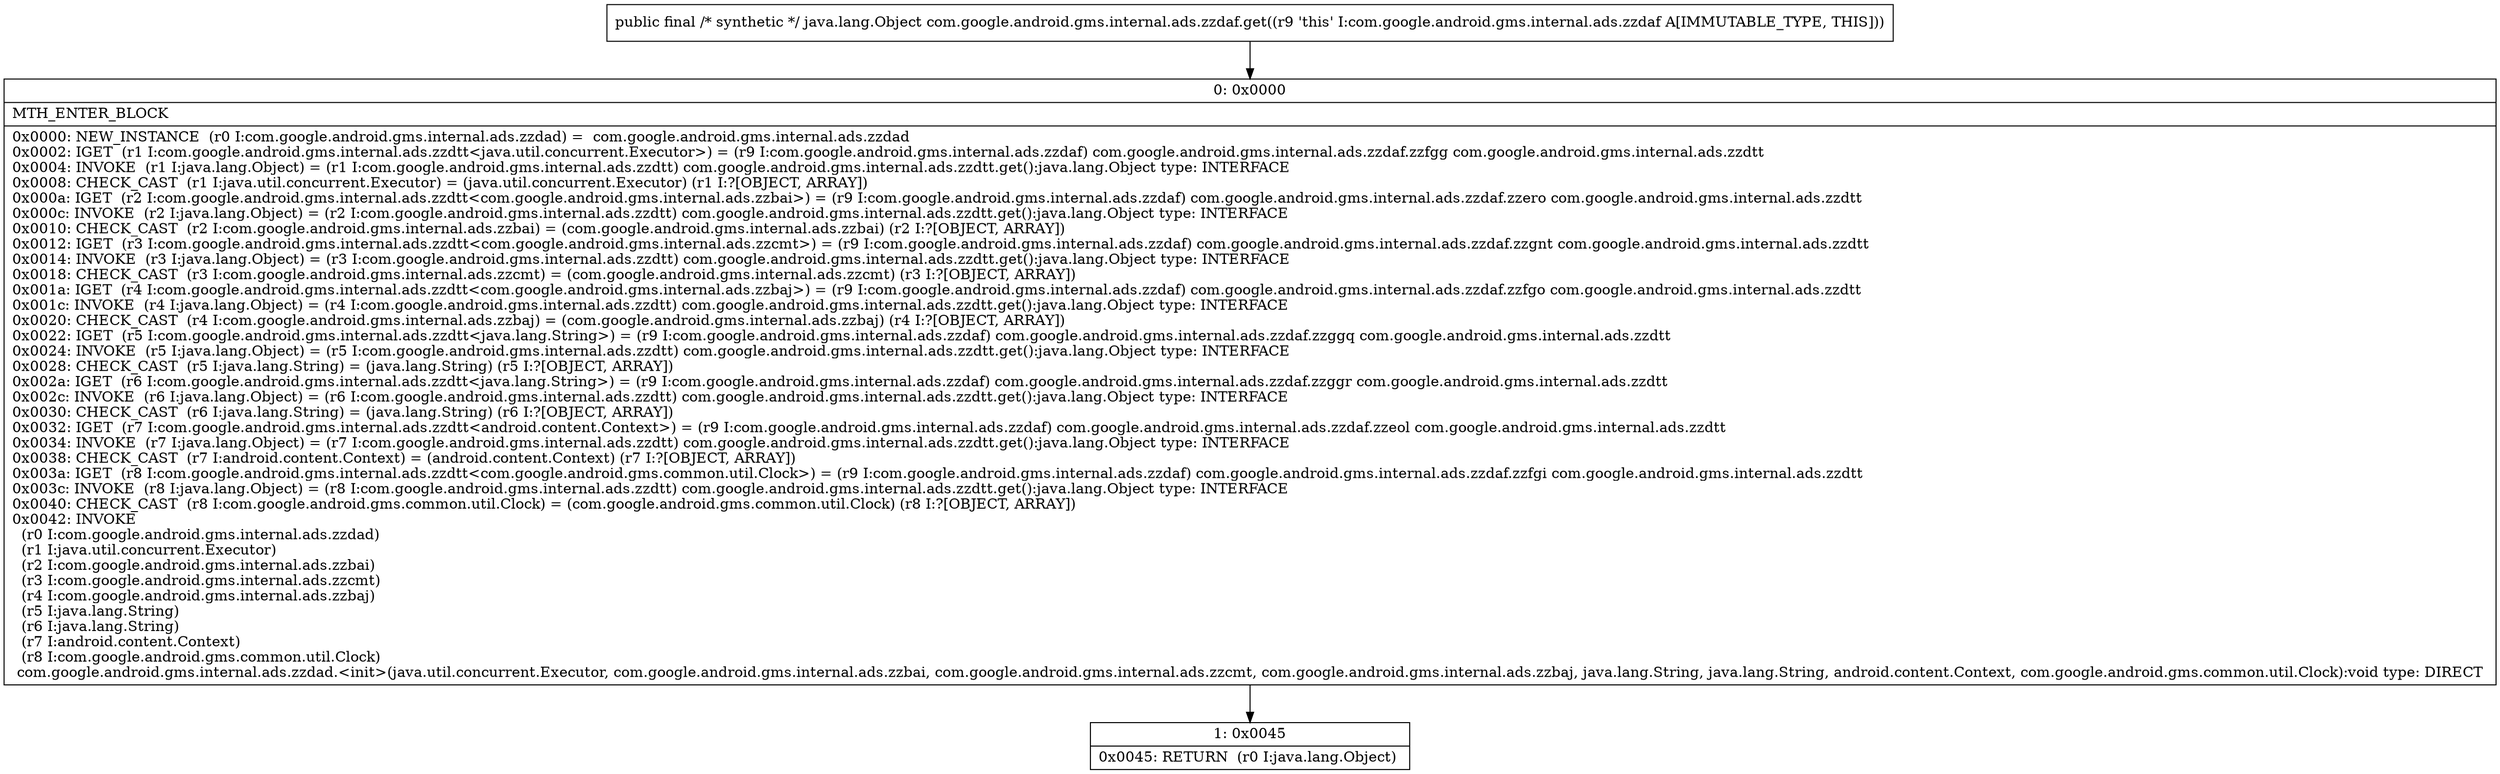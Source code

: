 digraph "CFG forcom.google.android.gms.internal.ads.zzdaf.get()Ljava\/lang\/Object;" {
Node_0 [shape=record,label="{0\:\ 0x0000|MTH_ENTER_BLOCK\l|0x0000: NEW_INSTANCE  (r0 I:com.google.android.gms.internal.ads.zzdad) =  com.google.android.gms.internal.ads.zzdad \l0x0002: IGET  (r1 I:com.google.android.gms.internal.ads.zzdtt\<java.util.concurrent.Executor\>) = (r9 I:com.google.android.gms.internal.ads.zzdaf) com.google.android.gms.internal.ads.zzdaf.zzfgg com.google.android.gms.internal.ads.zzdtt \l0x0004: INVOKE  (r1 I:java.lang.Object) = (r1 I:com.google.android.gms.internal.ads.zzdtt) com.google.android.gms.internal.ads.zzdtt.get():java.lang.Object type: INTERFACE \l0x0008: CHECK_CAST  (r1 I:java.util.concurrent.Executor) = (java.util.concurrent.Executor) (r1 I:?[OBJECT, ARRAY]) \l0x000a: IGET  (r2 I:com.google.android.gms.internal.ads.zzdtt\<com.google.android.gms.internal.ads.zzbai\>) = (r9 I:com.google.android.gms.internal.ads.zzdaf) com.google.android.gms.internal.ads.zzdaf.zzero com.google.android.gms.internal.ads.zzdtt \l0x000c: INVOKE  (r2 I:java.lang.Object) = (r2 I:com.google.android.gms.internal.ads.zzdtt) com.google.android.gms.internal.ads.zzdtt.get():java.lang.Object type: INTERFACE \l0x0010: CHECK_CAST  (r2 I:com.google.android.gms.internal.ads.zzbai) = (com.google.android.gms.internal.ads.zzbai) (r2 I:?[OBJECT, ARRAY]) \l0x0012: IGET  (r3 I:com.google.android.gms.internal.ads.zzdtt\<com.google.android.gms.internal.ads.zzcmt\>) = (r9 I:com.google.android.gms.internal.ads.zzdaf) com.google.android.gms.internal.ads.zzdaf.zzgnt com.google.android.gms.internal.ads.zzdtt \l0x0014: INVOKE  (r3 I:java.lang.Object) = (r3 I:com.google.android.gms.internal.ads.zzdtt) com.google.android.gms.internal.ads.zzdtt.get():java.lang.Object type: INTERFACE \l0x0018: CHECK_CAST  (r3 I:com.google.android.gms.internal.ads.zzcmt) = (com.google.android.gms.internal.ads.zzcmt) (r3 I:?[OBJECT, ARRAY]) \l0x001a: IGET  (r4 I:com.google.android.gms.internal.ads.zzdtt\<com.google.android.gms.internal.ads.zzbaj\>) = (r9 I:com.google.android.gms.internal.ads.zzdaf) com.google.android.gms.internal.ads.zzdaf.zzfgo com.google.android.gms.internal.ads.zzdtt \l0x001c: INVOKE  (r4 I:java.lang.Object) = (r4 I:com.google.android.gms.internal.ads.zzdtt) com.google.android.gms.internal.ads.zzdtt.get():java.lang.Object type: INTERFACE \l0x0020: CHECK_CAST  (r4 I:com.google.android.gms.internal.ads.zzbaj) = (com.google.android.gms.internal.ads.zzbaj) (r4 I:?[OBJECT, ARRAY]) \l0x0022: IGET  (r5 I:com.google.android.gms.internal.ads.zzdtt\<java.lang.String\>) = (r9 I:com.google.android.gms.internal.ads.zzdaf) com.google.android.gms.internal.ads.zzdaf.zzggq com.google.android.gms.internal.ads.zzdtt \l0x0024: INVOKE  (r5 I:java.lang.Object) = (r5 I:com.google.android.gms.internal.ads.zzdtt) com.google.android.gms.internal.ads.zzdtt.get():java.lang.Object type: INTERFACE \l0x0028: CHECK_CAST  (r5 I:java.lang.String) = (java.lang.String) (r5 I:?[OBJECT, ARRAY]) \l0x002a: IGET  (r6 I:com.google.android.gms.internal.ads.zzdtt\<java.lang.String\>) = (r9 I:com.google.android.gms.internal.ads.zzdaf) com.google.android.gms.internal.ads.zzdaf.zzggr com.google.android.gms.internal.ads.zzdtt \l0x002c: INVOKE  (r6 I:java.lang.Object) = (r6 I:com.google.android.gms.internal.ads.zzdtt) com.google.android.gms.internal.ads.zzdtt.get():java.lang.Object type: INTERFACE \l0x0030: CHECK_CAST  (r6 I:java.lang.String) = (java.lang.String) (r6 I:?[OBJECT, ARRAY]) \l0x0032: IGET  (r7 I:com.google.android.gms.internal.ads.zzdtt\<android.content.Context\>) = (r9 I:com.google.android.gms.internal.ads.zzdaf) com.google.android.gms.internal.ads.zzdaf.zzeol com.google.android.gms.internal.ads.zzdtt \l0x0034: INVOKE  (r7 I:java.lang.Object) = (r7 I:com.google.android.gms.internal.ads.zzdtt) com.google.android.gms.internal.ads.zzdtt.get():java.lang.Object type: INTERFACE \l0x0038: CHECK_CAST  (r7 I:android.content.Context) = (android.content.Context) (r7 I:?[OBJECT, ARRAY]) \l0x003a: IGET  (r8 I:com.google.android.gms.internal.ads.zzdtt\<com.google.android.gms.common.util.Clock\>) = (r9 I:com.google.android.gms.internal.ads.zzdaf) com.google.android.gms.internal.ads.zzdaf.zzfgi com.google.android.gms.internal.ads.zzdtt \l0x003c: INVOKE  (r8 I:java.lang.Object) = (r8 I:com.google.android.gms.internal.ads.zzdtt) com.google.android.gms.internal.ads.zzdtt.get():java.lang.Object type: INTERFACE \l0x0040: CHECK_CAST  (r8 I:com.google.android.gms.common.util.Clock) = (com.google.android.gms.common.util.Clock) (r8 I:?[OBJECT, ARRAY]) \l0x0042: INVOKE  \l  (r0 I:com.google.android.gms.internal.ads.zzdad)\l  (r1 I:java.util.concurrent.Executor)\l  (r2 I:com.google.android.gms.internal.ads.zzbai)\l  (r3 I:com.google.android.gms.internal.ads.zzcmt)\l  (r4 I:com.google.android.gms.internal.ads.zzbaj)\l  (r5 I:java.lang.String)\l  (r6 I:java.lang.String)\l  (r7 I:android.content.Context)\l  (r8 I:com.google.android.gms.common.util.Clock)\l com.google.android.gms.internal.ads.zzdad.\<init\>(java.util.concurrent.Executor, com.google.android.gms.internal.ads.zzbai, com.google.android.gms.internal.ads.zzcmt, com.google.android.gms.internal.ads.zzbaj, java.lang.String, java.lang.String, android.content.Context, com.google.android.gms.common.util.Clock):void type: DIRECT \l}"];
Node_1 [shape=record,label="{1\:\ 0x0045|0x0045: RETURN  (r0 I:java.lang.Object) \l}"];
MethodNode[shape=record,label="{public final \/* synthetic *\/ java.lang.Object com.google.android.gms.internal.ads.zzdaf.get((r9 'this' I:com.google.android.gms.internal.ads.zzdaf A[IMMUTABLE_TYPE, THIS])) }"];
MethodNode -> Node_0;
Node_0 -> Node_1;
}

